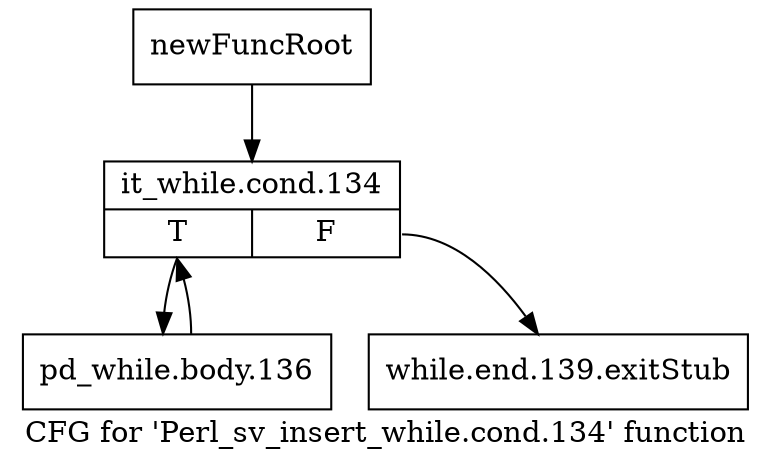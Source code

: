 digraph "CFG for 'Perl_sv_insert_while.cond.134' function" {
	label="CFG for 'Perl_sv_insert_while.cond.134' function";

	Node0x54838c0 [shape=record,label="{newFuncRoot}"];
	Node0x54838c0 -> Node0x5483960;
	Node0x5483910 [shape=record,label="{while.end.139.exitStub}"];
	Node0x5483960 [shape=record,label="{it_while.cond.134|{<s0>T|<s1>F}}"];
	Node0x5483960:s0 -> Node0x54839b0;
	Node0x5483960:s1 -> Node0x5483910;
	Node0x54839b0 [shape=record,label="{pd_while.body.136}"];
	Node0x54839b0 -> Node0x5483960;
}
